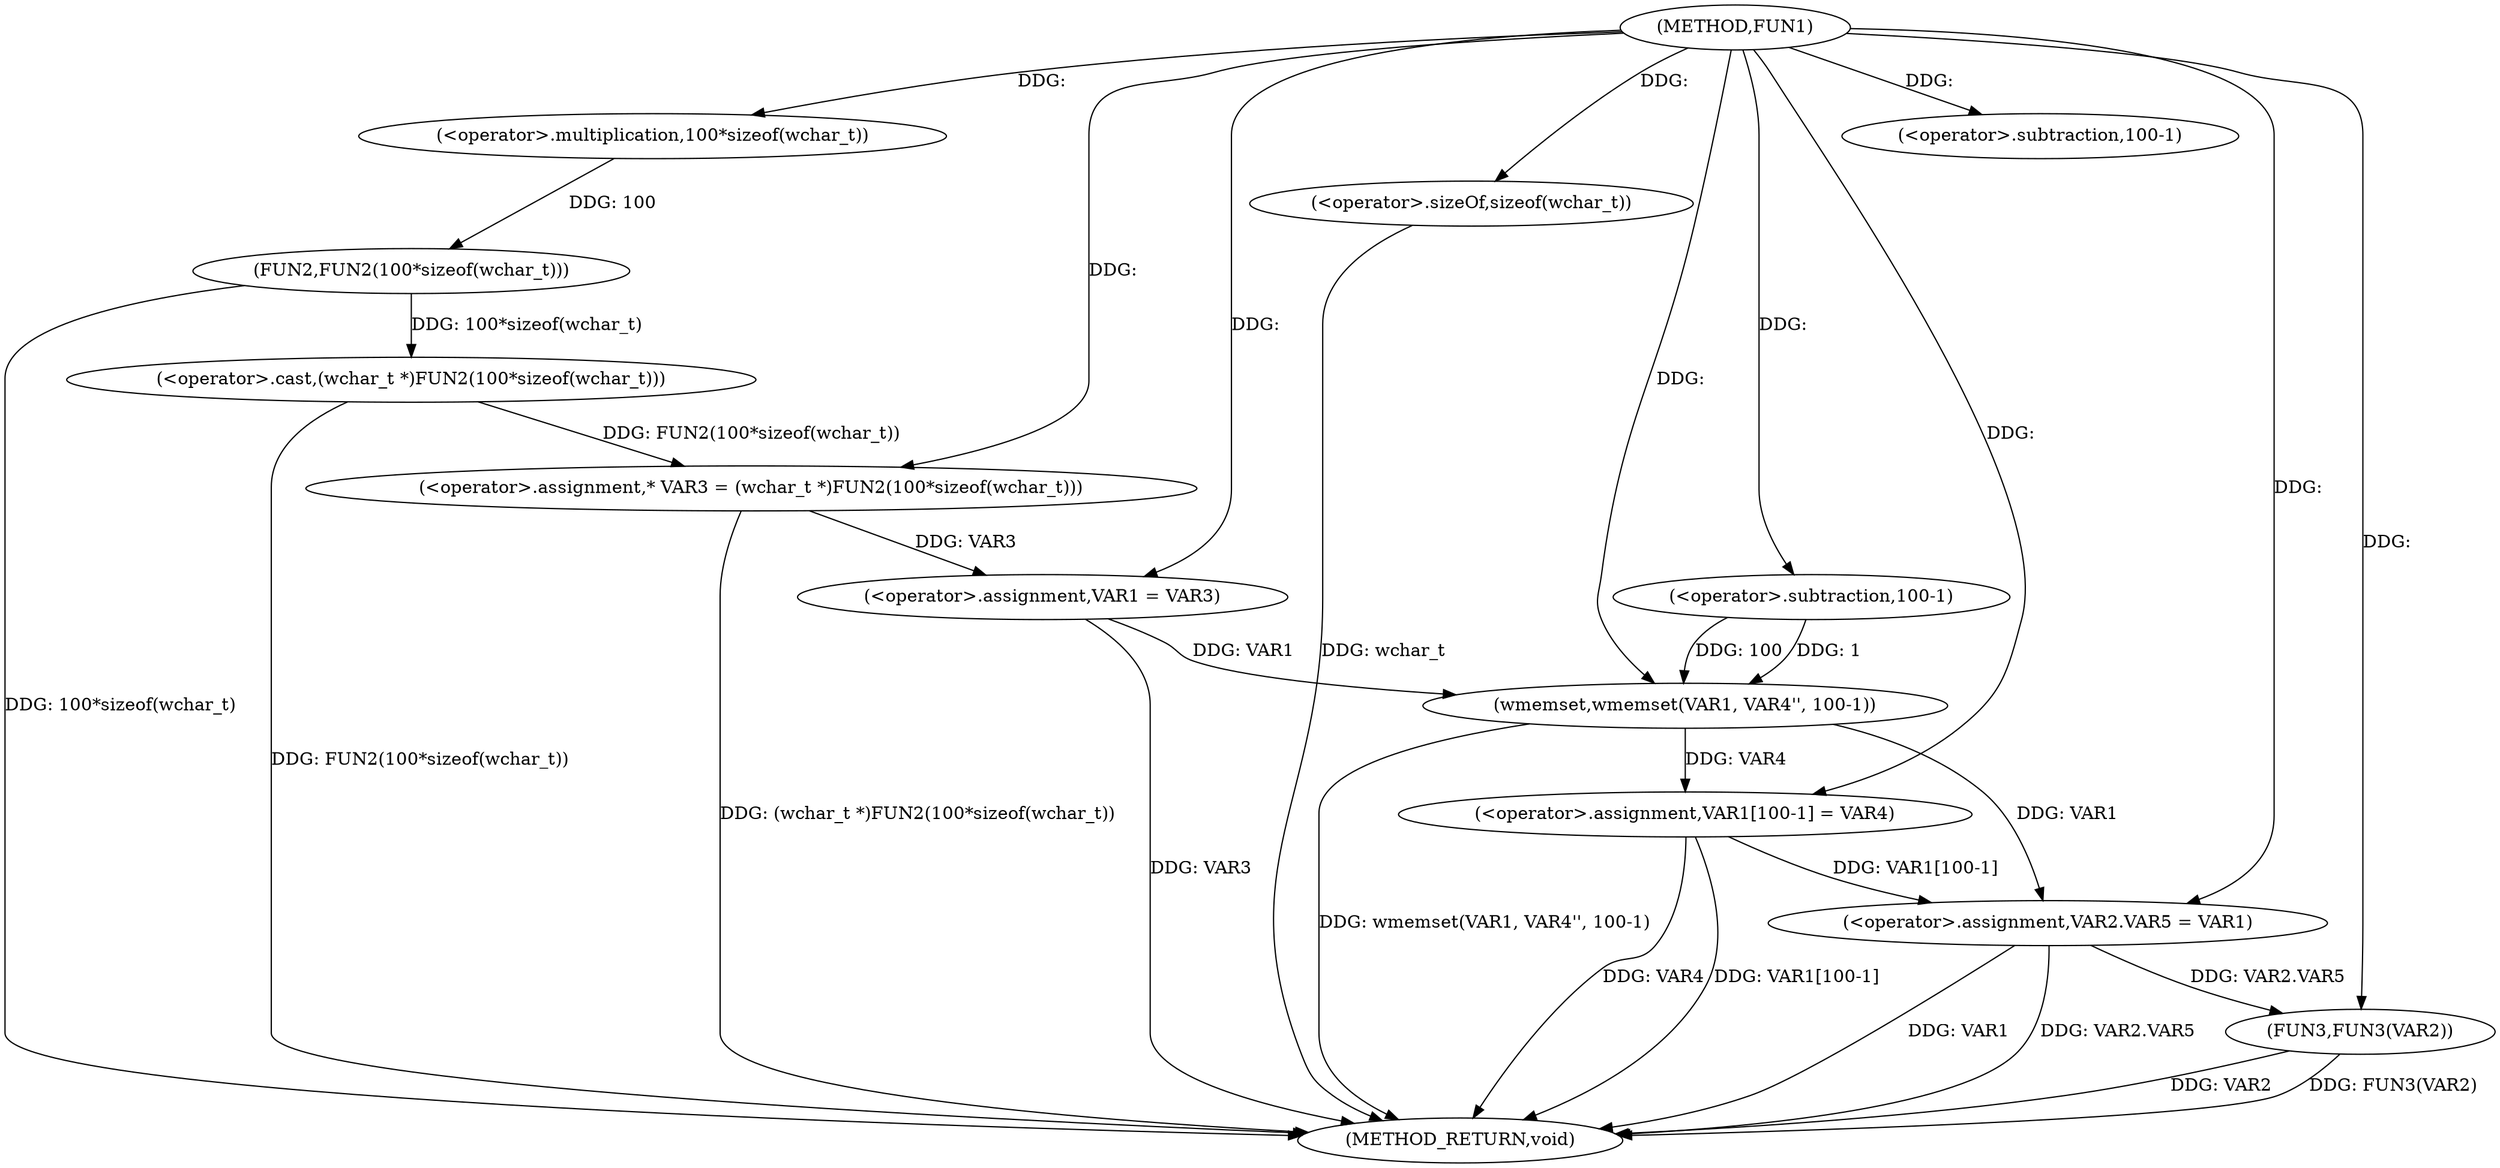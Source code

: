 digraph FUN1 {  
"1000100" [label = "(METHOD,FUN1)" ]
"1000137" [label = "(METHOD_RETURN,void)" ]
"1000105" [label = "(<operator>.assignment,* VAR3 = (wchar_t *)FUN2(100*sizeof(wchar_t)))" ]
"1000107" [label = "(<operator>.cast,(wchar_t *)FUN2(100*sizeof(wchar_t)))" ]
"1000109" [label = "(FUN2,FUN2(100*sizeof(wchar_t)))" ]
"1000110" [label = "(<operator>.multiplication,100*sizeof(wchar_t))" ]
"1000112" [label = "(<operator>.sizeOf,sizeof(wchar_t))" ]
"1000114" [label = "(<operator>.assignment,VAR1 = VAR3)" ]
"1000117" [label = "(wmemset,wmemset(VAR1, VAR4'', 100-1))" ]
"1000120" [label = "(<operator>.subtraction,100-1)" ]
"1000123" [label = "(<operator>.assignment,VAR1[100-1] = VAR4)" ]
"1000126" [label = "(<operator>.subtraction,100-1)" ]
"1000130" [label = "(<operator>.assignment,VAR2.VAR5 = VAR1)" ]
"1000135" [label = "(FUN3,FUN3(VAR2))" ]
  "1000117" -> "1000137"  [ label = "DDG: wmemset(VAR1, VAR4'', 100-1)"] 
  "1000105" -> "1000137"  [ label = "DDG: (wchar_t *)FUN2(100*sizeof(wchar_t))"] 
  "1000135" -> "1000137"  [ label = "DDG: VAR2"] 
  "1000114" -> "1000137"  [ label = "DDG: VAR3"] 
  "1000107" -> "1000137"  [ label = "DDG: FUN2(100*sizeof(wchar_t))"] 
  "1000123" -> "1000137"  [ label = "DDG: VAR4"] 
  "1000130" -> "1000137"  [ label = "DDG: VAR1"] 
  "1000135" -> "1000137"  [ label = "DDG: FUN3(VAR2)"] 
  "1000112" -> "1000137"  [ label = "DDG: wchar_t"] 
  "1000109" -> "1000137"  [ label = "DDG: 100*sizeof(wchar_t)"] 
  "1000130" -> "1000137"  [ label = "DDG: VAR2.VAR5"] 
  "1000123" -> "1000137"  [ label = "DDG: VAR1[100-1]"] 
  "1000107" -> "1000105"  [ label = "DDG: FUN2(100*sizeof(wchar_t))"] 
  "1000100" -> "1000105"  [ label = "DDG: "] 
  "1000109" -> "1000107"  [ label = "DDG: 100*sizeof(wchar_t)"] 
  "1000110" -> "1000109"  [ label = "DDG: 100"] 
  "1000100" -> "1000110"  [ label = "DDG: "] 
  "1000100" -> "1000112"  [ label = "DDG: "] 
  "1000105" -> "1000114"  [ label = "DDG: VAR3"] 
  "1000100" -> "1000114"  [ label = "DDG: "] 
  "1000114" -> "1000117"  [ label = "DDG: VAR1"] 
  "1000100" -> "1000117"  [ label = "DDG: "] 
  "1000120" -> "1000117"  [ label = "DDG: 100"] 
  "1000120" -> "1000117"  [ label = "DDG: 1"] 
  "1000100" -> "1000120"  [ label = "DDG: "] 
  "1000117" -> "1000123"  [ label = "DDG: VAR4"] 
  "1000100" -> "1000123"  [ label = "DDG: "] 
  "1000100" -> "1000126"  [ label = "DDG: "] 
  "1000117" -> "1000130"  [ label = "DDG: VAR1"] 
  "1000123" -> "1000130"  [ label = "DDG: VAR1[100-1]"] 
  "1000100" -> "1000130"  [ label = "DDG: "] 
  "1000130" -> "1000135"  [ label = "DDG: VAR2.VAR5"] 
  "1000100" -> "1000135"  [ label = "DDG: "] 
}
